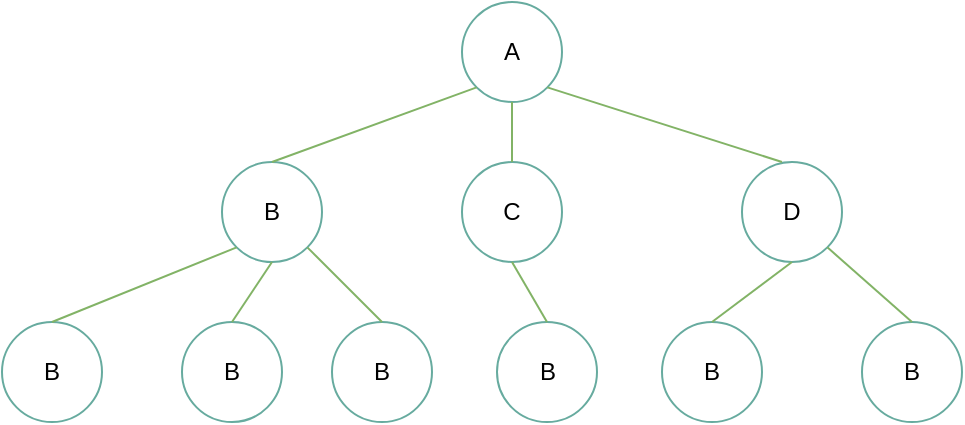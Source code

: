 <mxfile pages="1" version="11.1.4" type="device"><diagram id="f-9P83yjfEvrKqzP-W7z" name="Page-1"><mxGraphModel dx="946" dy="605" grid="1" gridSize="10" guides="1" tooltips="1" connect="1" arrows="1" fold="1" page="1" pageScale="1" pageWidth="850" pageHeight="1100" math="0" shadow="0"><root><mxCell id="0"/><mxCell id="1" parent="0"/><mxCell id="6ueDCn5p7F2CPkwFP0af-8" value="A" style="ellipse;whiteSpace=wrap;html=1;aspect=fixed;fillColor=none;strokeColor=#67AB9F;" parent="1" vertex="1"><mxGeometry x="380" y="80" width="50" height="50" as="geometry"/></mxCell><mxCell id="6ueDCn5p7F2CPkwFP0af-12" value="B" style="ellipse;whiteSpace=wrap;html=1;aspect=fixed;fillColor=none;strokeColor=#67AB9F;" parent="1" vertex="1"><mxGeometry x="260" y="160" width="50" height="50" as="geometry"/></mxCell><mxCell id="BOX0R_FiYthkh32M4nVz-1" value="C" style="ellipse;whiteSpace=wrap;html=1;aspect=fixed;fillColor=none;strokeColor=#67AB9F;" vertex="1" parent="1"><mxGeometry x="380" y="160" width="50" height="50" as="geometry"/></mxCell><mxCell id="BOX0R_FiYthkh32M4nVz-2" value="D" style="ellipse;whiteSpace=wrap;html=1;aspect=fixed;fillColor=none;strokeColor=#67AB9F;" vertex="1" parent="1"><mxGeometry x="520" y="160" width="50" height="50" as="geometry"/></mxCell><mxCell id="BOX0R_FiYthkh32M4nVz-3" value="" style="endArrow=none;html=1;entryX=0;entryY=1;entryDx=0;entryDy=0;exitX=0.5;exitY=0;exitDx=0;exitDy=0;fillColor=#d5e8d4;strokeColor=#82b366;" edge="1" parent="1" source="6ueDCn5p7F2CPkwFP0af-12" target="6ueDCn5p7F2CPkwFP0af-8"><mxGeometry width="50" height="50" relative="1" as="geometry"><mxPoint x="220" y="160" as="sourcePoint"/><mxPoint x="270" y="110" as="targetPoint"/></mxGeometry></mxCell><mxCell id="BOX0R_FiYthkh32M4nVz-4" value="" style="endArrow=none;html=1;entryX=0.5;entryY=1;entryDx=0;entryDy=0;exitX=0.5;exitY=0;exitDx=0;exitDy=0;fillColor=#d5e8d4;strokeColor=#82b366;" edge="1" parent="1" source="BOX0R_FiYthkh32M4nVz-1" target="6ueDCn5p7F2CPkwFP0af-8"><mxGeometry width="50" height="50" relative="1" as="geometry"><mxPoint x="295" y="170" as="sourcePoint"/><mxPoint x="397.322" y="132.678" as="targetPoint"/></mxGeometry></mxCell><mxCell id="BOX0R_FiYthkh32M4nVz-5" value="" style="endArrow=none;html=1;fillColor=#d5e8d4;strokeColor=#82b366;entryX=1;entryY=1;entryDx=0;entryDy=0;" edge="1" parent="1" target="6ueDCn5p7F2CPkwFP0af-8"><mxGeometry width="50" height="50" relative="1" as="geometry"><mxPoint x="540" y="160" as="sourcePoint"/><mxPoint x="430" y="120" as="targetPoint"/></mxGeometry></mxCell><mxCell id="BOX0R_FiYthkh32M4nVz-6" value="B" style="ellipse;whiteSpace=wrap;html=1;aspect=fixed;fillColor=none;strokeColor=#67AB9F;" vertex="1" parent="1"><mxGeometry x="150" y="240" width="50" height="50" as="geometry"/></mxCell><mxCell id="BOX0R_FiYthkh32M4nVz-7" value="B" style="ellipse;whiteSpace=wrap;html=1;aspect=fixed;fillColor=none;strokeColor=#67AB9F;" vertex="1" parent="1"><mxGeometry x="240" y="240" width="50" height="50" as="geometry"/></mxCell><mxCell id="BOX0R_FiYthkh32M4nVz-8" value="B" style="ellipse;whiteSpace=wrap;html=1;aspect=fixed;fillColor=none;strokeColor=#67AB9F;" vertex="1" parent="1"><mxGeometry x="315" y="240" width="50" height="50" as="geometry"/></mxCell><mxCell id="BOX0R_FiYthkh32M4nVz-9" value="B" style="ellipse;whiteSpace=wrap;html=1;aspect=fixed;fillColor=none;strokeColor=#67AB9F;" vertex="1" parent="1"><mxGeometry x="397.5" y="240" width="50" height="50" as="geometry"/></mxCell><mxCell id="BOX0R_FiYthkh32M4nVz-10" value="B" style="ellipse;whiteSpace=wrap;html=1;aspect=fixed;fillColor=none;strokeColor=#67AB9F;" vertex="1" parent="1"><mxGeometry x="480" y="240" width="50" height="50" as="geometry"/></mxCell><mxCell id="BOX0R_FiYthkh32M4nVz-11" value="B" style="ellipse;whiteSpace=wrap;html=1;aspect=fixed;fillColor=none;strokeColor=#67AB9F;" vertex="1" parent="1"><mxGeometry x="580" y="240" width="50" height="50" as="geometry"/></mxCell><mxCell id="BOX0R_FiYthkh32M4nVz-12" value="" style="endArrow=none;html=1;entryX=0;entryY=1;entryDx=0;entryDy=0;exitX=0.5;exitY=0;exitDx=0;exitDy=0;fillColor=#d5e8d4;strokeColor=#82b366;" edge="1" parent="1" source="BOX0R_FiYthkh32M4nVz-6" target="6ueDCn5p7F2CPkwFP0af-12"><mxGeometry width="50" height="50" relative="1" as="geometry"><mxPoint x="295" y="170" as="sourcePoint"/><mxPoint x="397.322" y="132.678" as="targetPoint"/></mxGeometry></mxCell><mxCell id="BOX0R_FiYthkh32M4nVz-14" value="" style="endArrow=none;html=1;entryX=0.5;entryY=1;entryDx=0;entryDy=0;exitX=0.5;exitY=0;exitDx=0;exitDy=0;fillColor=#d5e8d4;strokeColor=#82b366;" edge="1" parent="1" source="BOX0R_FiYthkh32M4nVz-7" target="6ueDCn5p7F2CPkwFP0af-12"><mxGeometry width="50" height="50" relative="1" as="geometry"><mxPoint x="305" y="180" as="sourcePoint"/><mxPoint x="407.322" y="142.678" as="targetPoint"/></mxGeometry></mxCell><mxCell id="BOX0R_FiYthkh32M4nVz-15" value="" style="endArrow=none;html=1;entryX=0.5;entryY=0;entryDx=0;entryDy=0;exitX=1;exitY=1;exitDx=0;exitDy=0;fillColor=#d5e8d4;strokeColor=#82b366;" edge="1" parent="1" source="6ueDCn5p7F2CPkwFP0af-12" target="BOX0R_FiYthkh32M4nVz-8"><mxGeometry width="50" height="50" relative="1" as="geometry"><mxPoint x="315" y="190" as="sourcePoint"/><mxPoint x="417.322" y="152.678" as="targetPoint"/></mxGeometry></mxCell><mxCell id="BOX0R_FiYthkh32M4nVz-16" value="" style="endArrow=none;html=1;exitX=0.5;exitY=0;exitDx=0;exitDy=0;fillColor=#d5e8d4;strokeColor=#82b366;entryX=0.5;entryY=1;entryDx=0;entryDy=0;" edge="1" parent="1" source="BOX0R_FiYthkh32M4nVz-9" target="BOX0R_FiYthkh32M4nVz-1"><mxGeometry width="50" height="50" relative="1" as="geometry"><mxPoint x="325" y="200" as="sourcePoint"/><mxPoint x="423" y="213" as="targetPoint"/></mxGeometry></mxCell><mxCell id="BOX0R_FiYthkh32M4nVz-17" value="" style="endArrow=none;html=1;entryX=0.5;entryY=1;entryDx=0;entryDy=0;exitX=0.5;exitY=0;exitDx=0;exitDy=0;fillColor=#d5e8d4;strokeColor=#82b366;" edge="1" parent="1" source="BOX0R_FiYthkh32M4nVz-10" target="BOX0R_FiYthkh32M4nVz-2"><mxGeometry width="50" height="50" relative="1" as="geometry"><mxPoint x="335" y="210" as="sourcePoint"/><mxPoint x="437.322" y="172.678" as="targetPoint"/></mxGeometry></mxCell><mxCell id="BOX0R_FiYthkh32M4nVz-18" value="" style="endArrow=none;html=1;entryX=1;entryY=1;entryDx=0;entryDy=0;exitX=0.5;exitY=0;exitDx=0;exitDy=0;fillColor=#d5e8d4;strokeColor=#82b366;" edge="1" parent="1" source="BOX0R_FiYthkh32M4nVz-11" target="BOX0R_FiYthkh32M4nVz-2"><mxGeometry width="50" height="50" relative="1" as="geometry"><mxPoint x="345" y="220" as="sourcePoint"/><mxPoint x="447.322" y="182.678" as="targetPoint"/></mxGeometry></mxCell></root></mxGraphModel></diagram></mxfile>